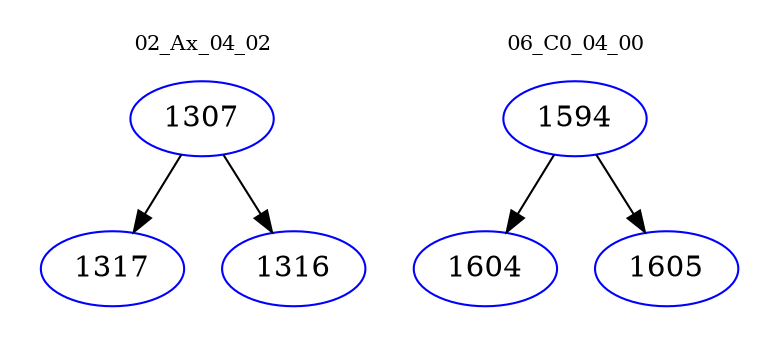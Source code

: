 digraph{
subgraph cluster_0 {
color = white
label = "02_Ax_04_02";
fontsize=10;
T0_1307 [label="1307", color="blue"]
T0_1307 -> T0_1317 [color="black"]
T0_1317 [label="1317", color="blue"]
T0_1307 -> T0_1316 [color="black"]
T0_1316 [label="1316", color="blue"]
}
subgraph cluster_1 {
color = white
label = "06_C0_04_00";
fontsize=10;
T1_1594 [label="1594", color="blue"]
T1_1594 -> T1_1604 [color="black"]
T1_1604 [label="1604", color="blue"]
T1_1594 -> T1_1605 [color="black"]
T1_1605 [label="1605", color="blue"]
}
}
